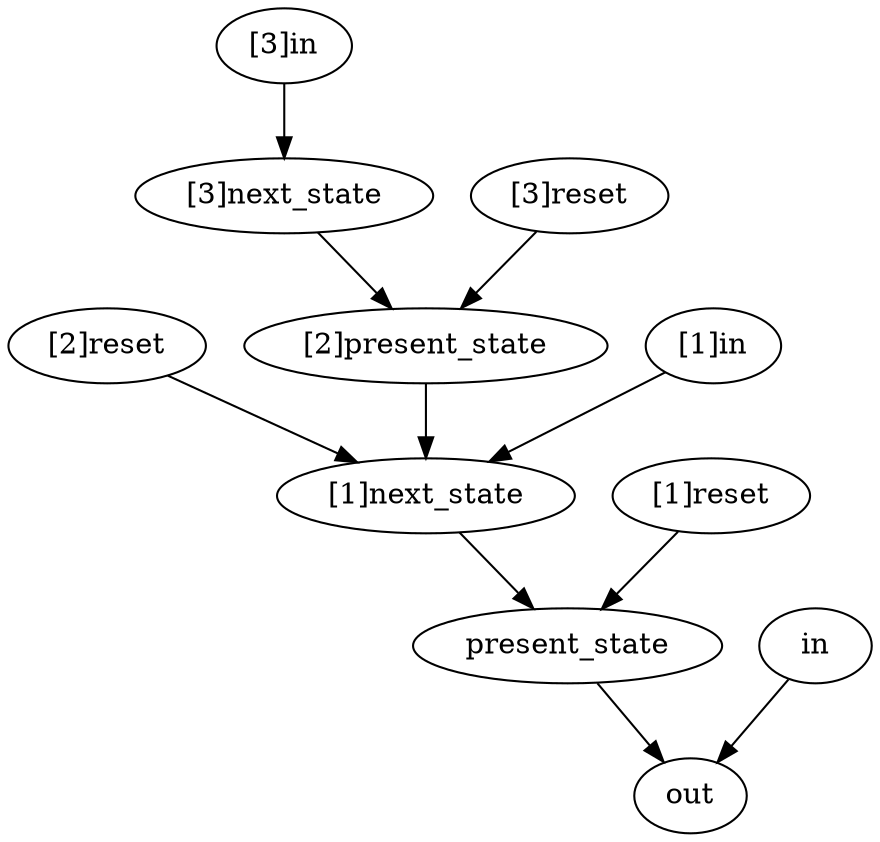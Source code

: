 strict digraph "" {
	"[2]reset"	[complexity=6,
		importance=0.881188141486,
		rank=0.146864690248];
	"[1]next_state"	[complexity=5,
		importance=0.762376282973,
		rank=0.152475256595];
	"[2]reset" -> "[1]next_state";
	"[3]in"	[complexity=12,
		importance=4.31683174391,
		rank=0.35973597866];
	"[3]next_state"	[complexity=8,
		importance=2.0990099427,
		rank=0.262376242838];
	"[3]in" -> "[3]next_state";
	"[2]present_state"	[complexity=6,
		importance=1.8217819995,
		rank=0.303630333249];
	"[2]present_state" -> "[1]next_state";
	present_state	[complexity=3,
		importance=0.485148339769,
		rank=0.161716113256];
	"[1]next_state" -> present_state;
	"[1]in"	[complexity=9,
		importance=1.64356442446,
		rank=0.182618269384];
	"[1]in" -> "[1]next_state";
	"[3]next_state" -> "[2]present_state";
	out	[complexity=0,
		importance=0.188118906218,
		rank=0.0];
	present_state -> out;
	in	[complexity=3,
		importance=0.306930764731,
		rank=0.10231025491];
	in -> out;
	"[1]reset"	[complexity=4,
		importance=1.08910853805,
		rank=0.272277134513];
	"[1]reset" -> present_state;
	"[3]reset"	[complexity=7,
		importance=3.76237585751,
		rank=0.537482265358];
	"[3]reset" -> "[2]present_state";
}
